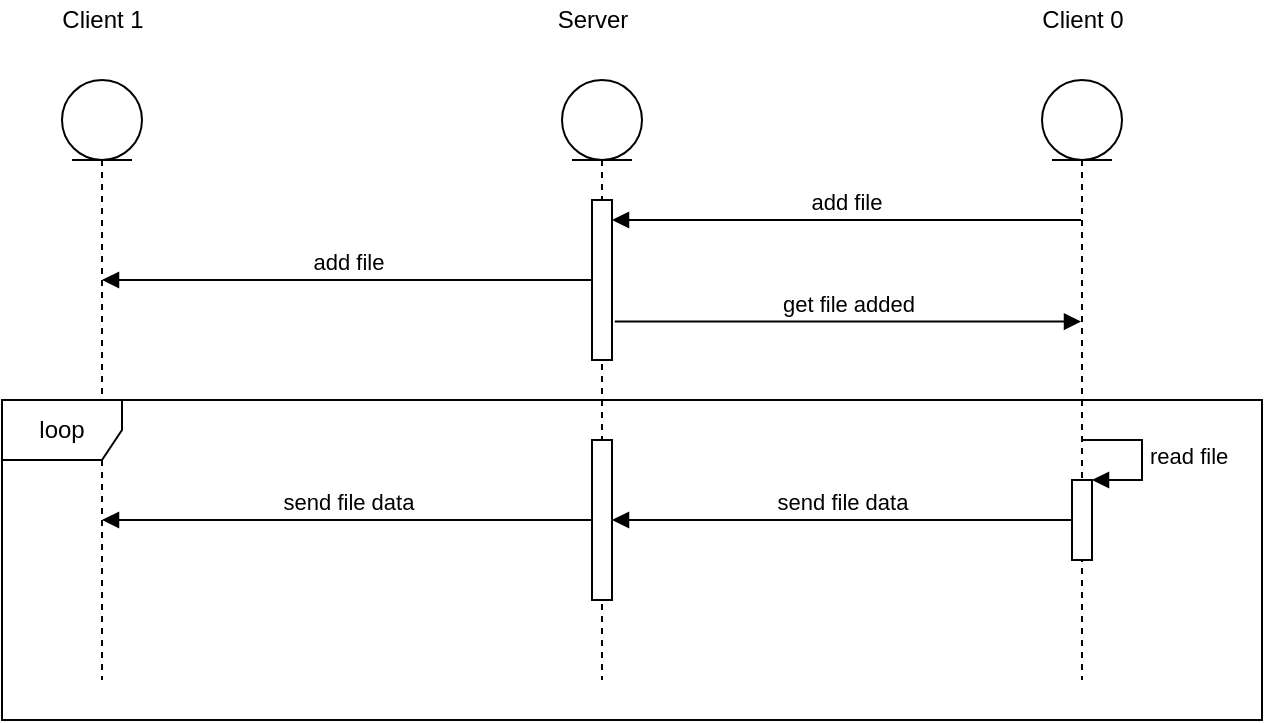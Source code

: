 <mxfile version="15.5.0" type="device"><diagram id="kgpKYQtTHZ0yAKxKKP6v" name="Page-1"><mxGraphModel dx="1234" dy="508" grid="1" gridSize="10" guides="1" tooltips="1" connect="1" arrows="1" fold="1" page="1" pageScale="1" pageWidth="850" pageHeight="1100" math="0" shadow="0"><root><mxCell id="0"/><mxCell id="1" parent="0"/><mxCell id="TgpZiAYvFzQ8Vh7frq3p-1" value="" style="shape=umlLifeline;participant=umlEntity;perimeter=lifelinePerimeter;whiteSpace=wrap;html=1;container=1;collapsible=0;recursiveResize=0;verticalAlign=top;spacingTop=36;outlineConnect=0;" vertex="1" parent="1"><mxGeometry x="630" y="60" width="40" height="300" as="geometry"/></mxCell><mxCell id="TgpZiAYvFzQ8Vh7frq3p-19" value="" style="html=1;points=[];perimeter=orthogonalPerimeter;" vertex="1" parent="TgpZiAYvFzQ8Vh7frq3p-1"><mxGeometry x="15" y="200" width="10" height="40" as="geometry"/></mxCell><mxCell id="TgpZiAYvFzQ8Vh7frq3p-20" value="read file" style="edgeStyle=orthogonalEdgeStyle;html=1;align=left;spacingLeft=2;endArrow=block;rounded=0;entryX=1;entryY=0;" edge="1" target="TgpZiAYvFzQ8Vh7frq3p-19" parent="TgpZiAYvFzQ8Vh7frq3p-1"><mxGeometry relative="1" as="geometry"><mxPoint x="20" y="180" as="sourcePoint"/><Array as="points"><mxPoint x="50" y="180"/></Array></mxGeometry></mxCell><mxCell id="TgpZiAYvFzQ8Vh7frq3p-2" value="" style="shape=umlLifeline;participant=umlEntity;perimeter=lifelinePerimeter;whiteSpace=wrap;html=1;container=1;collapsible=0;recursiveResize=0;verticalAlign=top;spacingTop=36;outlineConnect=0;" vertex="1" parent="1"><mxGeometry x="390" y="60" width="40" height="300" as="geometry"/></mxCell><mxCell id="TgpZiAYvFzQ8Vh7frq3p-10" value="" style="html=1;points=[];perimeter=orthogonalPerimeter;" vertex="1" parent="TgpZiAYvFzQ8Vh7frq3p-2"><mxGeometry x="15" y="60" width="10" height="80" as="geometry"/></mxCell><mxCell id="TgpZiAYvFzQ8Vh7frq3p-14" value="" style="html=1;points=[];perimeter=orthogonalPerimeter;" vertex="1" parent="TgpZiAYvFzQ8Vh7frq3p-2"><mxGeometry x="15" y="180" width="10" height="80" as="geometry"/></mxCell><mxCell id="TgpZiAYvFzQ8Vh7frq3p-3" value="" style="shape=umlLifeline;participant=umlEntity;perimeter=lifelinePerimeter;whiteSpace=wrap;html=1;container=1;collapsible=0;recursiveResize=0;verticalAlign=top;spacingTop=36;outlineConnect=0;size=40;" vertex="1" parent="1"><mxGeometry x="140" y="60" width="40" height="300" as="geometry"/></mxCell><mxCell id="TgpZiAYvFzQ8Vh7frq3p-4" value="Server" style="text;html=1;align=center;verticalAlign=middle;resizable=0;points=[];autosize=1;strokeColor=none;fillColor=none;" vertex="1" parent="1"><mxGeometry x="380" y="20" width="50" height="20" as="geometry"/></mxCell><mxCell id="TgpZiAYvFzQ8Vh7frq3p-5" value="Client 0" style="text;html=1;align=center;verticalAlign=middle;resizable=0;points=[];autosize=1;strokeColor=none;fillColor=none;" vertex="1" parent="1"><mxGeometry x="620" y="20" width="60" height="20" as="geometry"/></mxCell><mxCell id="TgpZiAYvFzQ8Vh7frq3p-6" value="Client 1" style="text;html=1;align=center;verticalAlign=middle;resizable=0;points=[];autosize=1;strokeColor=none;fillColor=none;" vertex="1" parent="1"><mxGeometry x="130" y="20" width="60" height="20" as="geometry"/></mxCell><mxCell id="TgpZiAYvFzQ8Vh7frq3p-7" value="add file" style="html=1;verticalAlign=bottom;endArrow=block;rounded=0;edgeStyle=orthogonalEdgeStyle;" edge="1" parent="1" source="TgpZiAYvFzQ8Vh7frq3p-1" target="TgpZiAYvFzQ8Vh7frq3p-10"><mxGeometry width="80" relative="1" as="geometry"><mxPoint x="380" y="300" as="sourcePoint"/><mxPoint x="460" y="300" as="targetPoint"/><Array as="points"><mxPoint x="530" y="130"/><mxPoint x="530" y="130"/></Array></mxGeometry></mxCell><mxCell id="TgpZiAYvFzQ8Vh7frq3p-11" value="add file" style="html=1;verticalAlign=bottom;endArrow=block;rounded=0;edgeStyle=orthogonalEdgeStyle;" edge="1" parent="1" source="TgpZiAYvFzQ8Vh7frq3p-10" target="TgpZiAYvFzQ8Vh7frq3p-3"><mxGeometry width="80" relative="1" as="geometry"><mxPoint x="380" y="300" as="sourcePoint"/><mxPoint x="460" y="300" as="targetPoint"/><Array as="points"><mxPoint x="220" y="160"/><mxPoint x="220" y="160"/></Array></mxGeometry></mxCell><mxCell id="TgpZiAYvFzQ8Vh7frq3p-12" value="get file added" style="html=1;verticalAlign=bottom;endArrow=block;rounded=0;edgeStyle=orthogonalEdgeStyle;exitX=1.14;exitY=0.76;exitDx=0;exitDy=0;exitPerimeter=0;" edge="1" parent="1" source="TgpZiAYvFzQ8Vh7frq3p-10" target="TgpZiAYvFzQ8Vh7frq3p-1"><mxGeometry width="80" relative="1" as="geometry"><mxPoint x="380" y="300" as="sourcePoint"/><mxPoint x="460" y="300" as="targetPoint"/><Array as="points"><mxPoint x="540" y="181"/><mxPoint x="540" y="181"/></Array></mxGeometry></mxCell><mxCell id="TgpZiAYvFzQ8Vh7frq3p-16" value="send file data" style="html=1;verticalAlign=bottom;endArrow=block;rounded=0;edgeStyle=orthogonalEdgeStyle;" edge="1" parent="1" source="TgpZiAYvFzQ8Vh7frq3p-14" target="TgpZiAYvFzQ8Vh7frq3p-3"><mxGeometry width="80" relative="1" as="geometry"><mxPoint x="380" y="300" as="sourcePoint"/><mxPoint x="460" y="300" as="targetPoint"/><Array as="points"><mxPoint x="220" y="280"/><mxPoint x="220" y="280"/></Array></mxGeometry></mxCell><mxCell id="TgpZiAYvFzQ8Vh7frq3p-21" value="send file data" style="html=1;verticalAlign=bottom;endArrow=block;rounded=0;edgeStyle=orthogonalEdgeStyle;" edge="1" parent="1" source="TgpZiAYvFzQ8Vh7frq3p-19" target="TgpZiAYvFzQ8Vh7frq3p-14"><mxGeometry width="80" relative="1" as="geometry"><mxPoint x="656" y="280" as="sourcePoint"/><mxPoint x="410" y="280" as="targetPoint"/><Array as="points"/></mxGeometry></mxCell><mxCell id="TgpZiAYvFzQ8Vh7frq3p-22" value="loop" style="shape=umlFrame;whiteSpace=wrap;html=1;" vertex="1" parent="1"><mxGeometry x="110" y="220" width="630" height="160" as="geometry"/></mxCell></root></mxGraphModel></diagram></mxfile>
